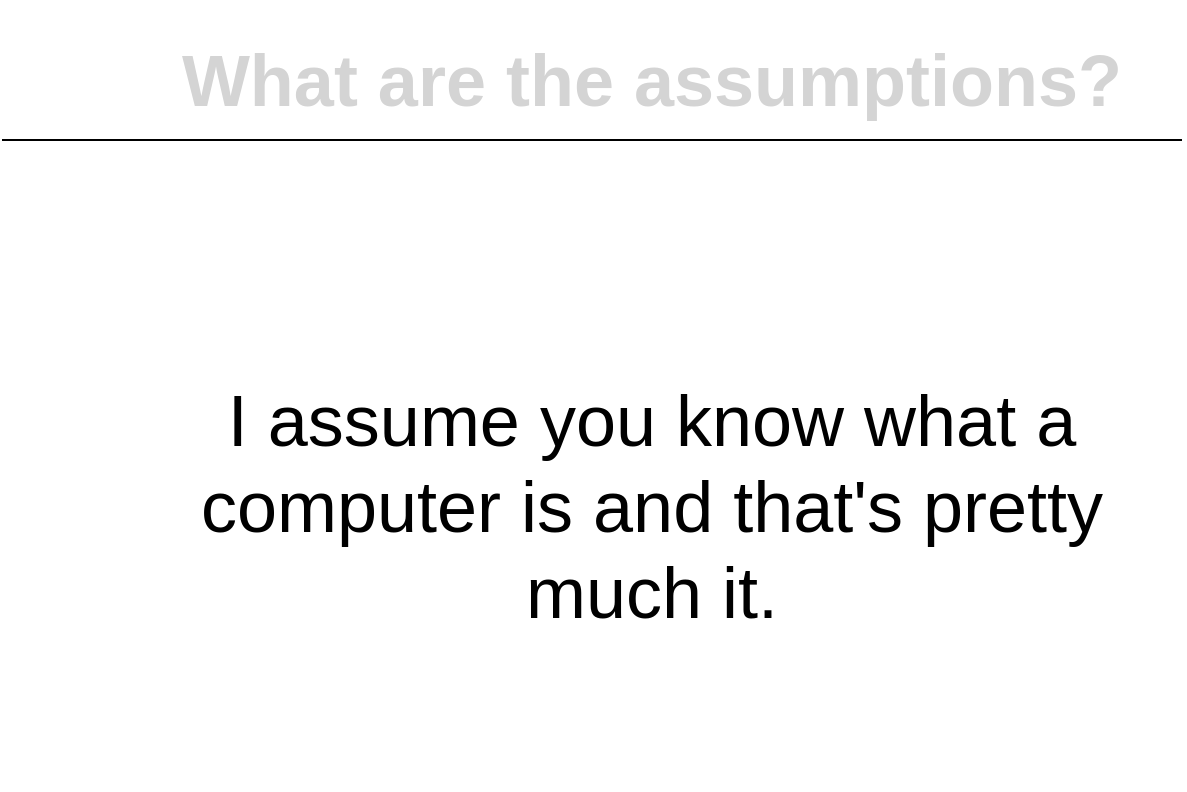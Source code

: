 <mxfile>
    <diagram id="nApY0GXeao1E4CzejnQw" name="Page-1">
        <mxGraphModel dx="689" dy="1589" grid="1" gridSize="10" guides="1" tooltips="1" connect="1" arrows="1" fold="1" page="1" pageScale="1" pageWidth="850" pageHeight="1100" math="0" shadow="0">
            <root>
                <mxCell id="0"/>
                <mxCell id="1" parent="0"/>
                <mxCell id="2" value="&lt;h2 style=&quot;color: rgb(212, 212, 212); line-height: 19px; font-size: 36px;&quot;&gt;What are the assumptions?&lt;/h2&gt;" style="text;html=1;strokeColor=none;fillColor=none;align=center;verticalAlign=middle;whiteSpace=wrap;rounded=0;" parent="1" vertex="1">
                    <mxGeometry x="130" width="530" height="60" as="geometry"/>
                </mxCell>
                <mxCell id="3" value="" style="endArrow=none;html=1;fontSize=36;entryX=1;entryY=1;entryDx=0;entryDy=0;" parent="1" target="2" edge="1">
                    <mxGeometry width="50" height="50" relative="1" as="geometry">
                        <mxPoint x="70" y="60" as="sourcePoint"/>
                        <mxPoint x="380" y="150" as="targetPoint"/>
                    </mxGeometry>
                </mxCell>
                <mxCell id="22" value="I assume you know what a computer is and that's pretty much it." style="text;html=1;strokeColor=none;fillColor=none;align=center;verticalAlign=middle;whiteSpace=wrap;rounded=0;labelBackgroundColor=none;fontFamily=Helvetica;fontSize=36;" parent="1" vertex="1">
                    <mxGeometry x="130" y="100" width="530" height="285" as="geometry"/>
                </mxCell>
            </root>
        </mxGraphModel>
    </diagram>
</mxfile>
